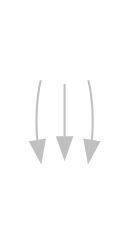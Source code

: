 digraph Perl
{
graph [ rankdir="TB" ]
node [ shape="oval" ]
edge [ color="grey" ]
"dummy.prefix.node" [ color="invis" label="" ]
"dummy.suffix.node" [ color="invis" label="" ]
"dummy.prefix.node" -> "dummy.suffix.node" [ label="" ]
"dummy.prefix.node" -> "dummy.suffix.node" [ label="" ]
"dummy.prefix.node" -> "dummy.suffix.node" [ label="" ]
}
